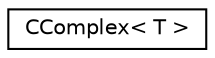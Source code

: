 digraph "Graphical Class Hierarchy"
{
  edge [fontname="Helvetica",fontsize="10",labelfontname="Helvetica",labelfontsize="10"];
  node [fontname="Helvetica",fontsize="10",shape=record];
  rankdir="LR";
  Node1 [label="CComplex\< T \>",height=0.2,width=0.4,color="black", fillcolor="white", style="filled",URL="$classCComplex.html"];
}
